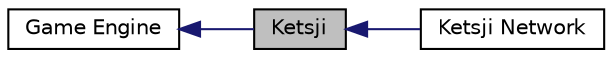digraph structs
{
  edge [fontname="Helvetica",fontsize="10",labelfontname="Helvetica",labelfontsize="10"];
  node [fontname="Helvetica",fontsize="10",shape=record];
  rankdir=LR;
  Node2 [label="Ketsji Network",height=0.2,width=0.4,color="black", fillcolor="white", style="filled",URL="$d9/d95/group__ketsjinet.html"];
  Node1 [label="Game Engine",height=0.2,width=0.4,color="black", fillcolor="white", style="filled",URL="$d4/d77/group__bge.html"];
  Node0 [label="Ketsji",height=0.2,width=0.4,color="black", fillcolor="grey75", style="filled" fontcolor="black"];
  Node1->Node0 [shape=plaintext, color="midnightblue", dir="back", style="solid"];
  Node0->Node2 [shape=plaintext, color="midnightblue", dir="back", style="solid"];
}
